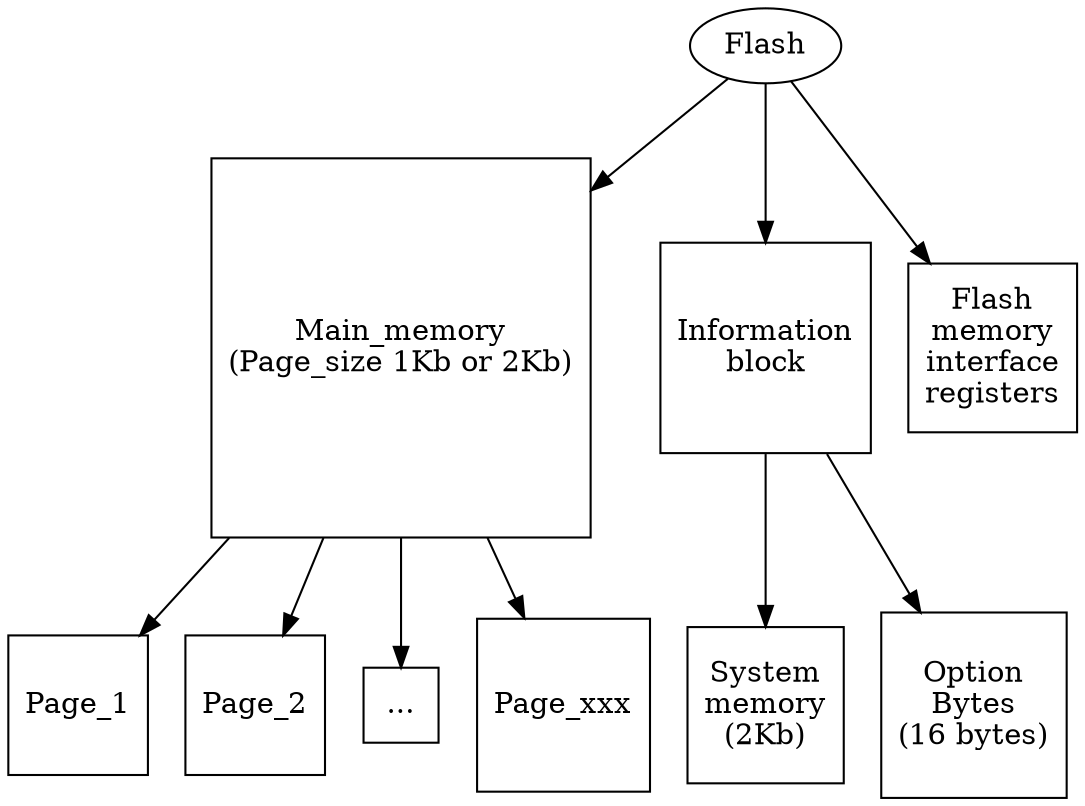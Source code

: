 
digraph G {
    splines="FALSE";

    /* Entities */
    Main_memory [label="Main_memory\n(Page_size 1Kb or 2Kb)", shape="square"]
    Information_block [label="Information\nblock", shape="square"]
    Flash_memory_interface_registers [label="Flash\nmemory\ninterface\nregisters", shape="square"]
    
    Page_1 [label="Page_1", shape="square"]
    Page_2 [label="Page_2", shape="square"]
    Page_xxx [label="...", shape="square"]
    Page_Max [label="Page_xxx", shape="square"]

    System_memory [label="System\nmemory\n(2Kb)", shape="square"]
    Option_Bytes [label="Option\nBytes\n(16 bytes)", shape="square"]

    /* Relationships */
    Flash -> Main_memory

    Main_memory -> Page_1
    Main_memory -> Page_2
    Main_memory -> Page_xxx
    Main_memory -> Page_Max


    Flash -> Information_block
    Information_block -> System_memory
    Information_block -> Option_Bytes 


	Flash -> Flash_memory_interface_registers

}